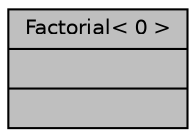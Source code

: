 digraph G
{
  edge [fontname="Helvetica",fontsize="10",labelfontname="Helvetica",labelfontsize="10"];
  node [fontname="Helvetica",fontsize="10",shape=record];
  Node1 [label="{Factorial\< 0 \>\n||}",height=0.2,width=0.4,color="black", fillcolor="grey75", style="filled" fontcolor="black"];
}
